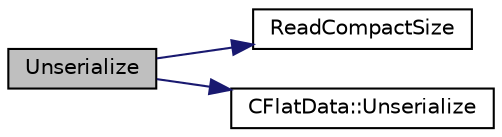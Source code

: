 digraph "Unserialize"
{
  edge [fontname="Helvetica",fontsize="10",labelfontname="Helvetica",labelfontsize="10"];
  node [fontname="Helvetica",fontsize="10",shape=record];
  rankdir="LR";
  Node237 [label="Unserialize",height=0.2,width=0.4,color="black", fillcolor="grey75", style="filled", fontcolor="black"];
  Node237 -> Node238 [color="midnightblue",fontsize="10",style="solid",fontname="Helvetica"];
  Node238 [label="ReadCompactSize",height=0.2,width=0.4,color="black", fillcolor="white", style="filled",URL="$df/d9d/serialize_8h.html#ae3fd928949b7361accfec79c314aa90f"];
  Node237 -> Node239 [color="midnightblue",fontsize="10",style="solid",fontname="Helvetica"];
  Node239 [label="CFlatData::Unserialize",height=0.2,width=0.4,color="black", fillcolor="white", style="filled",URL="$d8/d4d/class_c_flat_data.html#a3da79327bf2937113de502182ee227b9"];
}

